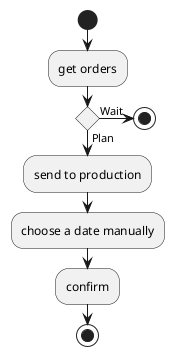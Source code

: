 @startuml Sale
start
:get orders;
if () is (Plan) then
	:send to production;
	:choose a date manually;
        :confirm;
        stop
	
else (Wait)
	stop
endif
@enduml
